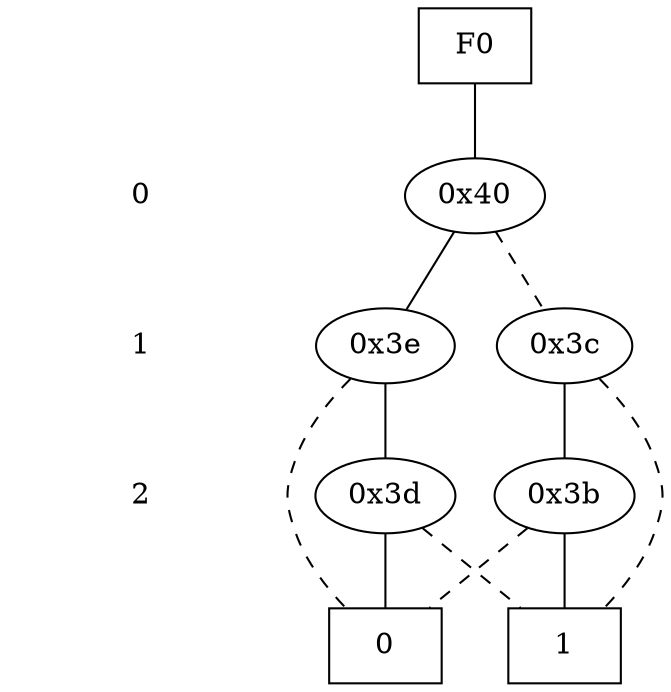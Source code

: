 digraph "DD" {
size = "7.5,10"
center = true;
edge [dir = none];
{ node [shape = plaintext];
  edge [style = invis];
  "CONST NODES" [style = invis];
" 0 " -> " 1 " -> " 2 " -> "CONST NODES"; 
}
{ rank = same; node [shape = box]; edge [style = invis];
"F0"; }
{ rank = same; " 0 ";
"0x40";
}
{ rank = same; " 1 ";
"0x3c";
"0x3e";
}
{ rank = same; " 2 ";
"0x3d";
"0x3b";
}
{ rank = same; "CONST NODES";
{ node [shape = box]; "0x26";
"0x25";
}
}
"F0" -> "0x40" [style = solid];
"0x40" -> "0x3e";
"0x40" -> "0x3c" [style = dashed];
"0x3c" -> "0x3b";
"0x3c" -> "0x25" [style = dashed];
"0x3e" -> "0x3d";
"0x3e" -> "0x26" [style = dashed];
"0x3d" -> "0x26";
"0x3d" -> "0x25" [style = dashed];
"0x3b" -> "0x25";
"0x3b" -> "0x26" [style = dashed];
"0x26" [label = "0"];
"0x25" [label = "1"];
}
